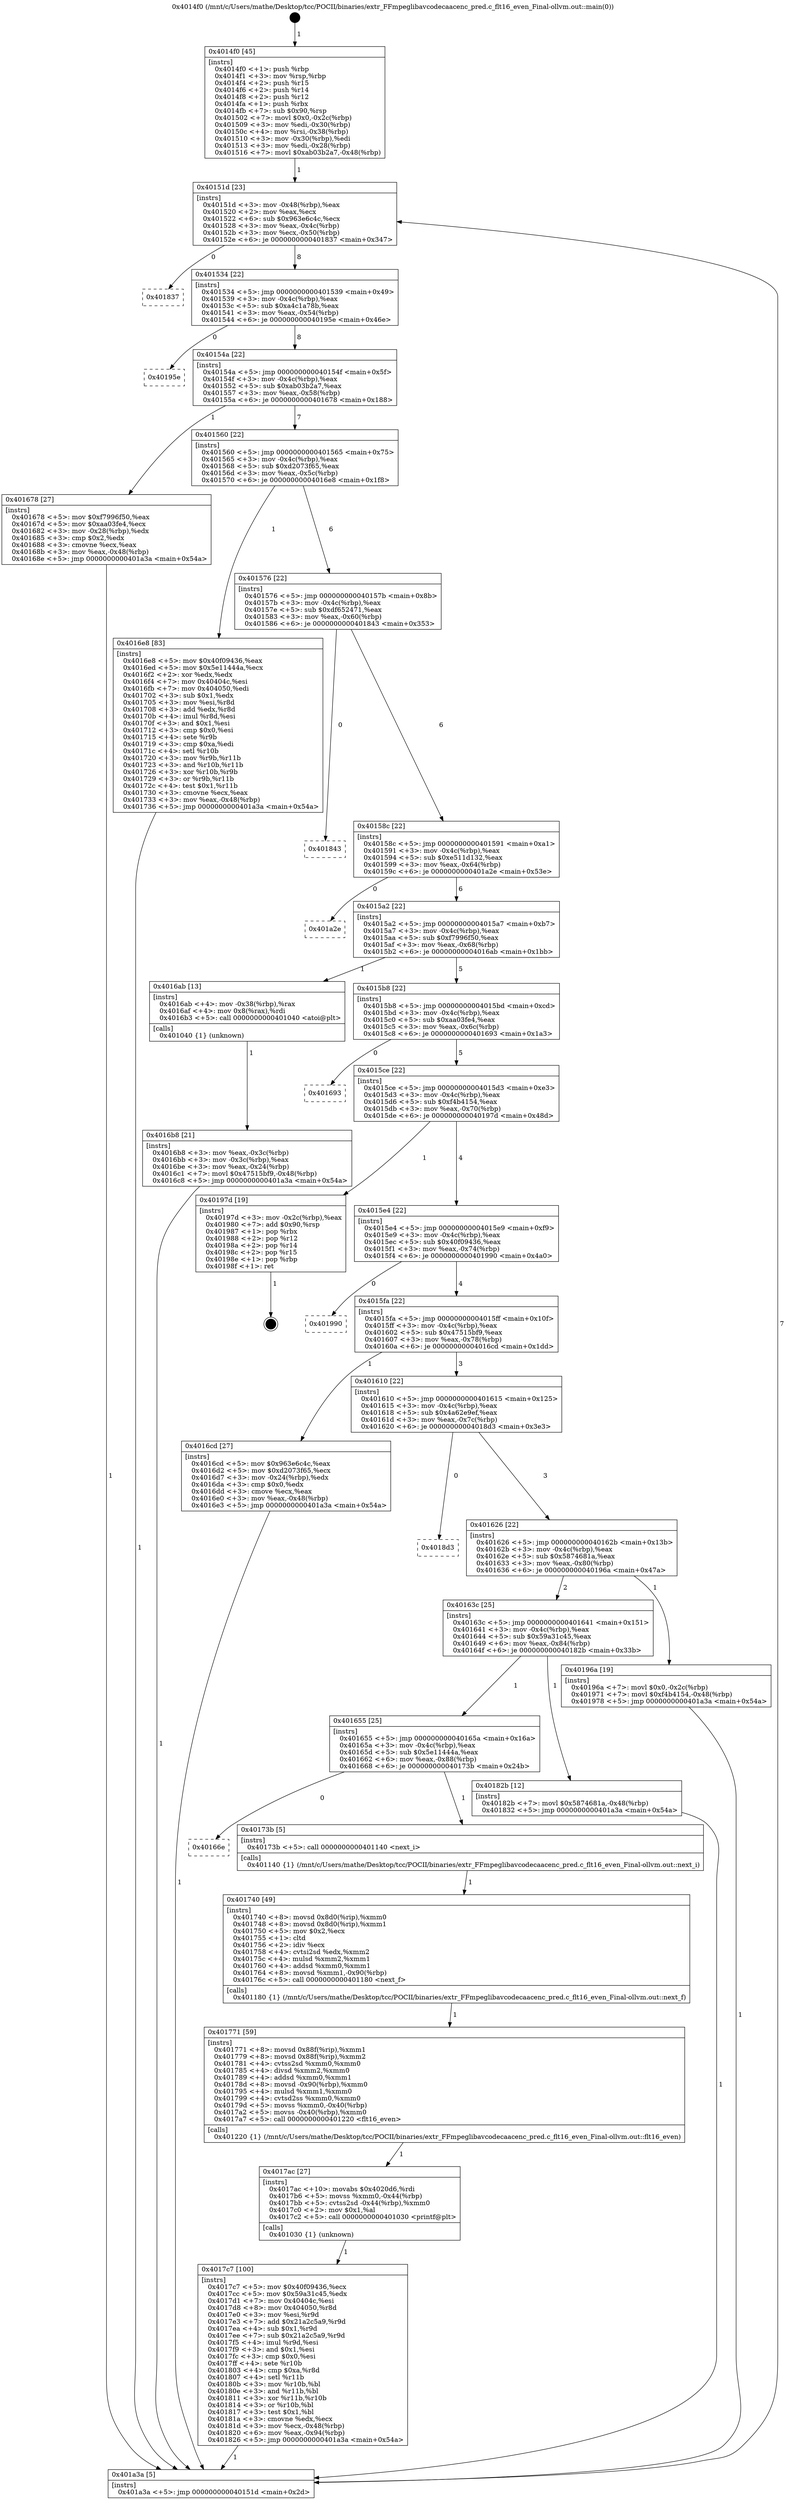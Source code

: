 digraph "0x4014f0" {
  label = "0x4014f0 (/mnt/c/Users/mathe/Desktop/tcc/POCII/binaries/extr_FFmpeglibavcodecaacenc_pred.c_flt16_even_Final-ollvm.out::main(0))"
  labelloc = "t"
  node[shape=record]

  Entry [label="",width=0.3,height=0.3,shape=circle,fillcolor=black,style=filled]
  "0x40151d" [label="{
     0x40151d [23]\l
     | [instrs]\l
     &nbsp;&nbsp;0x40151d \<+3\>: mov -0x48(%rbp),%eax\l
     &nbsp;&nbsp;0x401520 \<+2\>: mov %eax,%ecx\l
     &nbsp;&nbsp;0x401522 \<+6\>: sub $0x963e6c4c,%ecx\l
     &nbsp;&nbsp;0x401528 \<+3\>: mov %eax,-0x4c(%rbp)\l
     &nbsp;&nbsp;0x40152b \<+3\>: mov %ecx,-0x50(%rbp)\l
     &nbsp;&nbsp;0x40152e \<+6\>: je 0000000000401837 \<main+0x347\>\l
  }"]
  "0x401837" [label="{
     0x401837\l
  }", style=dashed]
  "0x401534" [label="{
     0x401534 [22]\l
     | [instrs]\l
     &nbsp;&nbsp;0x401534 \<+5\>: jmp 0000000000401539 \<main+0x49\>\l
     &nbsp;&nbsp;0x401539 \<+3\>: mov -0x4c(%rbp),%eax\l
     &nbsp;&nbsp;0x40153c \<+5\>: sub $0xa4c1a78b,%eax\l
     &nbsp;&nbsp;0x401541 \<+3\>: mov %eax,-0x54(%rbp)\l
     &nbsp;&nbsp;0x401544 \<+6\>: je 000000000040195e \<main+0x46e\>\l
  }"]
  Exit [label="",width=0.3,height=0.3,shape=circle,fillcolor=black,style=filled,peripheries=2]
  "0x40195e" [label="{
     0x40195e\l
  }", style=dashed]
  "0x40154a" [label="{
     0x40154a [22]\l
     | [instrs]\l
     &nbsp;&nbsp;0x40154a \<+5\>: jmp 000000000040154f \<main+0x5f\>\l
     &nbsp;&nbsp;0x40154f \<+3\>: mov -0x4c(%rbp),%eax\l
     &nbsp;&nbsp;0x401552 \<+5\>: sub $0xab03b2a7,%eax\l
     &nbsp;&nbsp;0x401557 \<+3\>: mov %eax,-0x58(%rbp)\l
     &nbsp;&nbsp;0x40155a \<+6\>: je 0000000000401678 \<main+0x188\>\l
  }"]
  "0x4017c7" [label="{
     0x4017c7 [100]\l
     | [instrs]\l
     &nbsp;&nbsp;0x4017c7 \<+5\>: mov $0x40f09436,%ecx\l
     &nbsp;&nbsp;0x4017cc \<+5\>: mov $0x59a31c45,%edx\l
     &nbsp;&nbsp;0x4017d1 \<+7\>: mov 0x40404c,%esi\l
     &nbsp;&nbsp;0x4017d8 \<+8\>: mov 0x404050,%r8d\l
     &nbsp;&nbsp;0x4017e0 \<+3\>: mov %esi,%r9d\l
     &nbsp;&nbsp;0x4017e3 \<+7\>: add $0x21a2c5a9,%r9d\l
     &nbsp;&nbsp;0x4017ea \<+4\>: sub $0x1,%r9d\l
     &nbsp;&nbsp;0x4017ee \<+7\>: sub $0x21a2c5a9,%r9d\l
     &nbsp;&nbsp;0x4017f5 \<+4\>: imul %r9d,%esi\l
     &nbsp;&nbsp;0x4017f9 \<+3\>: and $0x1,%esi\l
     &nbsp;&nbsp;0x4017fc \<+3\>: cmp $0x0,%esi\l
     &nbsp;&nbsp;0x4017ff \<+4\>: sete %r10b\l
     &nbsp;&nbsp;0x401803 \<+4\>: cmp $0xa,%r8d\l
     &nbsp;&nbsp;0x401807 \<+4\>: setl %r11b\l
     &nbsp;&nbsp;0x40180b \<+3\>: mov %r10b,%bl\l
     &nbsp;&nbsp;0x40180e \<+3\>: and %r11b,%bl\l
     &nbsp;&nbsp;0x401811 \<+3\>: xor %r11b,%r10b\l
     &nbsp;&nbsp;0x401814 \<+3\>: or %r10b,%bl\l
     &nbsp;&nbsp;0x401817 \<+3\>: test $0x1,%bl\l
     &nbsp;&nbsp;0x40181a \<+3\>: cmovne %edx,%ecx\l
     &nbsp;&nbsp;0x40181d \<+3\>: mov %ecx,-0x48(%rbp)\l
     &nbsp;&nbsp;0x401820 \<+6\>: mov %eax,-0x94(%rbp)\l
     &nbsp;&nbsp;0x401826 \<+5\>: jmp 0000000000401a3a \<main+0x54a\>\l
  }"]
  "0x401678" [label="{
     0x401678 [27]\l
     | [instrs]\l
     &nbsp;&nbsp;0x401678 \<+5\>: mov $0xf7996f50,%eax\l
     &nbsp;&nbsp;0x40167d \<+5\>: mov $0xaa03fe4,%ecx\l
     &nbsp;&nbsp;0x401682 \<+3\>: mov -0x28(%rbp),%edx\l
     &nbsp;&nbsp;0x401685 \<+3\>: cmp $0x2,%edx\l
     &nbsp;&nbsp;0x401688 \<+3\>: cmovne %ecx,%eax\l
     &nbsp;&nbsp;0x40168b \<+3\>: mov %eax,-0x48(%rbp)\l
     &nbsp;&nbsp;0x40168e \<+5\>: jmp 0000000000401a3a \<main+0x54a\>\l
  }"]
  "0x401560" [label="{
     0x401560 [22]\l
     | [instrs]\l
     &nbsp;&nbsp;0x401560 \<+5\>: jmp 0000000000401565 \<main+0x75\>\l
     &nbsp;&nbsp;0x401565 \<+3\>: mov -0x4c(%rbp),%eax\l
     &nbsp;&nbsp;0x401568 \<+5\>: sub $0xd2073f65,%eax\l
     &nbsp;&nbsp;0x40156d \<+3\>: mov %eax,-0x5c(%rbp)\l
     &nbsp;&nbsp;0x401570 \<+6\>: je 00000000004016e8 \<main+0x1f8\>\l
  }"]
  "0x401a3a" [label="{
     0x401a3a [5]\l
     | [instrs]\l
     &nbsp;&nbsp;0x401a3a \<+5\>: jmp 000000000040151d \<main+0x2d\>\l
  }"]
  "0x4014f0" [label="{
     0x4014f0 [45]\l
     | [instrs]\l
     &nbsp;&nbsp;0x4014f0 \<+1\>: push %rbp\l
     &nbsp;&nbsp;0x4014f1 \<+3\>: mov %rsp,%rbp\l
     &nbsp;&nbsp;0x4014f4 \<+2\>: push %r15\l
     &nbsp;&nbsp;0x4014f6 \<+2\>: push %r14\l
     &nbsp;&nbsp;0x4014f8 \<+2\>: push %r12\l
     &nbsp;&nbsp;0x4014fa \<+1\>: push %rbx\l
     &nbsp;&nbsp;0x4014fb \<+7\>: sub $0x90,%rsp\l
     &nbsp;&nbsp;0x401502 \<+7\>: movl $0x0,-0x2c(%rbp)\l
     &nbsp;&nbsp;0x401509 \<+3\>: mov %edi,-0x30(%rbp)\l
     &nbsp;&nbsp;0x40150c \<+4\>: mov %rsi,-0x38(%rbp)\l
     &nbsp;&nbsp;0x401510 \<+3\>: mov -0x30(%rbp),%edi\l
     &nbsp;&nbsp;0x401513 \<+3\>: mov %edi,-0x28(%rbp)\l
     &nbsp;&nbsp;0x401516 \<+7\>: movl $0xab03b2a7,-0x48(%rbp)\l
  }"]
  "0x4017ac" [label="{
     0x4017ac [27]\l
     | [instrs]\l
     &nbsp;&nbsp;0x4017ac \<+10\>: movabs $0x4020d6,%rdi\l
     &nbsp;&nbsp;0x4017b6 \<+5\>: movss %xmm0,-0x44(%rbp)\l
     &nbsp;&nbsp;0x4017bb \<+5\>: cvtss2sd -0x44(%rbp),%xmm0\l
     &nbsp;&nbsp;0x4017c0 \<+2\>: mov $0x1,%al\l
     &nbsp;&nbsp;0x4017c2 \<+5\>: call 0000000000401030 \<printf@plt\>\l
     | [calls]\l
     &nbsp;&nbsp;0x401030 \{1\} (unknown)\l
  }"]
  "0x4016e8" [label="{
     0x4016e8 [83]\l
     | [instrs]\l
     &nbsp;&nbsp;0x4016e8 \<+5\>: mov $0x40f09436,%eax\l
     &nbsp;&nbsp;0x4016ed \<+5\>: mov $0x5e11444a,%ecx\l
     &nbsp;&nbsp;0x4016f2 \<+2\>: xor %edx,%edx\l
     &nbsp;&nbsp;0x4016f4 \<+7\>: mov 0x40404c,%esi\l
     &nbsp;&nbsp;0x4016fb \<+7\>: mov 0x404050,%edi\l
     &nbsp;&nbsp;0x401702 \<+3\>: sub $0x1,%edx\l
     &nbsp;&nbsp;0x401705 \<+3\>: mov %esi,%r8d\l
     &nbsp;&nbsp;0x401708 \<+3\>: add %edx,%r8d\l
     &nbsp;&nbsp;0x40170b \<+4\>: imul %r8d,%esi\l
     &nbsp;&nbsp;0x40170f \<+3\>: and $0x1,%esi\l
     &nbsp;&nbsp;0x401712 \<+3\>: cmp $0x0,%esi\l
     &nbsp;&nbsp;0x401715 \<+4\>: sete %r9b\l
     &nbsp;&nbsp;0x401719 \<+3\>: cmp $0xa,%edi\l
     &nbsp;&nbsp;0x40171c \<+4\>: setl %r10b\l
     &nbsp;&nbsp;0x401720 \<+3\>: mov %r9b,%r11b\l
     &nbsp;&nbsp;0x401723 \<+3\>: and %r10b,%r11b\l
     &nbsp;&nbsp;0x401726 \<+3\>: xor %r10b,%r9b\l
     &nbsp;&nbsp;0x401729 \<+3\>: or %r9b,%r11b\l
     &nbsp;&nbsp;0x40172c \<+4\>: test $0x1,%r11b\l
     &nbsp;&nbsp;0x401730 \<+3\>: cmovne %ecx,%eax\l
     &nbsp;&nbsp;0x401733 \<+3\>: mov %eax,-0x48(%rbp)\l
     &nbsp;&nbsp;0x401736 \<+5\>: jmp 0000000000401a3a \<main+0x54a\>\l
  }"]
  "0x401576" [label="{
     0x401576 [22]\l
     | [instrs]\l
     &nbsp;&nbsp;0x401576 \<+5\>: jmp 000000000040157b \<main+0x8b\>\l
     &nbsp;&nbsp;0x40157b \<+3\>: mov -0x4c(%rbp),%eax\l
     &nbsp;&nbsp;0x40157e \<+5\>: sub $0xdf652471,%eax\l
     &nbsp;&nbsp;0x401583 \<+3\>: mov %eax,-0x60(%rbp)\l
     &nbsp;&nbsp;0x401586 \<+6\>: je 0000000000401843 \<main+0x353\>\l
  }"]
  "0x401771" [label="{
     0x401771 [59]\l
     | [instrs]\l
     &nbsp;&nbsp;0x401771 \<+8\>: movsd 0x88f(%rip),%xmm1\l
     &nbsp;&nbsp;0x401779 \<+8\>: movsd 0x88f(%rip),%xmm2\l
     &nbsp;&nbsp;0x401781 \<+4\>: cvtss2sd %xmm0,%xmm0\l
     &nbsp;&nbsp;0x401785 \<+4\>: divsd %xmm2,%xmm0\l
     &nbsp;&nbsp;0x401789 \<+4\>: addsd %xmm0,%xmm1\l
     &nbsp;&nbsp;0x40178d \<+8\>: movsd -0x90(%rbp),%xmm0\l
     &nbsp;&nbsp;0x401795 \<+4\>: mulsd %xmm1,%xmm0\l
     &nbsp;&nbsp;0x401799 \<+4\>: cvtsd2ss %xmm0,%xmm0\l
     &nbsp;&nbsp;0x40179d \<+5\>: movss %xmm0,-0x40(%rbp)\l
     &nbsp;&nbsp;0x4017a2 \<+5\>: movss -0x40(%rbp),%xmm0\l
     &nbsp;&nbsp;0x4017a7 \<+5\>: call 0000000000401220 \<flt16_even\>\l
     | [calls]\l
     &nbsp;&nbsp;0x401220 \{1\} (/mnt/c/Users/mathe/Desktop/tcc/POCII/binaries/extr_FFmpeglibavcodecaacenc_pred.c_flt16_even_Final-ollvm.out::flt16_even)\l
  }"]
  "0x401843" [label="{
     0x401843\l
  }", style=dashed]
  "0x40158c" [label="{
     0x40158c [22]\l
     | [instrs]\l
     &nbsp;&nbsp;0x40158c \<+5\>: jmp 0000000000401591 \<main+0xa1\>\l
     &nbsp;&nbsp;0x401591 \<+3\>: mov -0x4c(%rbp),%eax\l
     &nbsp;&nbsp;0x401594 \<+5\>: sub $0xe511d132,%eax\l
     &nbsp;&nbsp;0x401599 \<+3\>: mov %eax,-0x64(%rbp)\l
     &nbsp;&nbsp;0x40159c \<+6\>: je 0000000000401a2e \<main+0x53e\>\l
  }"]
  "0x401740" [label="{
     0x401740 [49]\l
     | [instrs]\l
     &nbsp;&nbsp;0x401740 \<+8\>: movsd 0x8d0(%rip),%xmm0\l
     &nbsp;&nbsp;0x401748 \<+8\>: movsd 0x8d0(%rip),%xmm1\l
     &nbsp;&nbsp;0x401750 \<+5\>: mov $0x2,%ecx\l
     &nbsp;&nbsp;0x401755 \<+1\>: cltd\l
     &nbsp;&nbsp;0x401756 \<+2\>: idiv %ecx\l
     &nbsp;&nbsp;0x401758 \<+4\>: cvtsi2sd %edx,%xmm2\l
     &nbsp;&nbsp;0x40175c \<+4\>: mulsd %xmm2,%xmm1\l
     &nbsp;&nbsp;0x401760 \<+4\>: addsd %xmm0,%xmm1\l
     &nbsp;&nbsp;0x401764 \<+8\>: movsd %xmm1,-0x90(%rbp)\l
     &nbsp;&nbsp;0x40176c \<+5\>: call 0000000000401180 \<next_f\>\l
     | [calls]\l
     &nbsp;&nbsp;0x401180 \{1\} (/mnt/c/Users/mathe/Desktop/tcc/POCII/binaries/extr_FFmpeglibavcodecaacenc_pred.c_flt16_even_Final-ollvm.out::next_f)\l
  }"]
  "0x401a2e" [label="{
     0x401a2e\l
  }", style=dashed]
  "0x4015a2" [label="{
     0x4015a2 [22]\l
     | [instrs]\l
     &nbsp;&nbsp;0x4015a2 \<+5\>: jmp 00000000004015a7 \<main+0xb7\>\l
     &nbsp;&nbsp;0x4015a7 \<+3\>: mov -0x4c(%rbp),%eax\l
     &nbsp;&nbsp;0x4015aa \<+5\>: sub $0xf7996f50,%eax\l
     &nbsp;&nbsp;0x4015af \<+3\>: mov %eax,-0x68(%rbp)\l
     &nbsp;&nbsp;0x4015b2 \<+6\>: je 00000000004016ab \<main+0x1bb\>\l
  }"]
  "0x40166e" [label="{
     0x40166e\l
  }", style=dashed]
  "0x4016ab" [label="{
     0x4016ab [13]\l
     | [instrs]\l
     &nbsp;&nbsp;0x4016ab \<+4\>: mov -0x38(%rbp),%rax\l
     &nbsp;&nbsp;0x4016af \<+4\>: mov 0x8(%rax),%rdi\l
     &nbsp;&nbsp;0x4016b3 \<+5\>: call 0000000000401040 \<atoi@plt\>\l
     | [calls]\l
     &nbsp;&nbsp;0x401040 \{1\} (unknown)\l
  }"]
  "0x4015b8" [label="{
     0x4015b8 [22]\l
     | [instrs]\l
     &nbsp;&nbsp;0x4015b8 \<+5\>: jmp 00000000004015bd \<main+0xcd\>\l
     &nbsp;&nbsp;0x4015bd \<+3\>: mov -0x4c(%rbp),%eax\l
     &nbsp;&nbsp;0x4015c0 \<+5\>: sub $0xaa03fe4,%eax\l
     &nbsp;&nbsp;0x4015c5 \<+3\>: mov %eax,-0x6c(%rbp)\l
     &nbsp;&nbsp;0x4015c8 \<+6\>: je 0000000000401693 \<main+0x1a3\>\l
  }"]
  "0x4016b8" [label="{
     0x4016b8 [21]\l
     | [instrs]\l
     &nbsp;&nbsp;0x4016b8 \<+3\>: mov %eax,-0x3c(%rbp)\l
     &nbsp;&nbsp;0x4016bb \<+3\>: mov -0x3c(%rbp),%eax\l
     &nbsp;&nbsp;0x4016be \<+3\>: mov %eax,-0x24(%rbp)\l
     &nbsp;&nbsp;0x4016c1 \<+7\>: movl $0x47515bf9,-0x48(%rbp)\l
     &nbsp;&nbsp;0x4016c8 \<+5\>: jmp 0000000000401a3a \<main+0x54a\>\l
  }"]
  "0x40173b" [label="{
     0x40173b [5]\l
     | [instrs]\l
     &nbsp;&nbsp;0x40173b \<+5\>: call 0000000000401140 \<next_i\>\l
     | [calls]\l
     &nbsp;&nbsp;0x401140 \{1\} (/mnt/c/Users/mathe/Desktop/tcc/POCII/binaries/extr_FFmpeglibavcodecaacenc_pred.c_flt16_even_Final-ollvm.out::next_i)\l
  }"]
  "0x401693" [label="{
     0x401693\l
  }", style=dashed]
  "0x4015ce" [label="{
     0x4015ce [22]\l
     | [instrs]\l
     &nbsp;&nbsp;0x4015ce \<+5\>: jmp 00000000004015d3 \<main+0xe3\>\l
     &nbsp;&nbsp;0x4015d3 \<+3\>: mov -0x4c(%rbp),%eax\l
     &nbsp;&nbsp;0x4015d6 \<+5\>: sub $0xf4b4154,%eax\l
     &nbsp;&nbsp;0x4015db \<+3\>: mov %eax,-0x70(%rbp)\l
     &nbsp;&nbsp;0x4015de \<+6\>: je 000000000040197d \<main+0x48d\>\l
  }"]
  "0x401655" [label="{
     0x401655 [25]\l
     | [instrs]\l
     &nbsp;&nbsp;0x401655 \<+5\>: jmp 000000000040165a \<main+0x16a\>\l
     &nbsp;&nbsp;0x40165a \<+3\>: mov -0x4c(%rbp),%eax\l
     &nbsp;&nbsp;0x40165d \<+5\>: sub $0x5e11444a,%eax\l
     &nbsp;&nbsp;0x401662 \<+6\>: mov %eax,-0x88(%rbp)\l
     &nbsp;&nbsp;0x401668 \<+6\>: je 000000000040173b \<main+0x24b\>\l
  }"]
  "0x40197d" [label="{
     0x40197d [19]\l
     | [instrs]\l
     &nbsp;&nbsp;0x40197d \<+3\>: mov -0x2c(%rbp),%eax\l
     &nbsp;&nbsp;0x401980 \<+7\>: add $0x90,%rsp\l
     &nbsp;&nbsp;0x401987 \<+1\>: pop %rbx\l
     &nbsp;&nbsp;0x401988 \<+2\>: pop %r12\l
     &nbsp;&nbsp;0x40198a \<+2\>: pop %r14\l
     &nbsp;&nbsp;0x40198c \<+2\>: pop %r15\l
     &nbsp;&nbsp;0x40198e \<+1\>: pop %rbp\l
     &nbsp;&nbsp;0x40198f \<+1\>: ret\l
  }"]
  "0x4015e4" [label="{
     0x4015e4 [22]\l
     | [instrs]\l
     &nbsp;&nbsp;0x4015e4 \<+5\>: jmp 00000000004015e9 \<main+0xf9\>\l
     &nbsp;&nbsp;0x4015e9 \<+3\>: mov -0x4c(%rbp),%eax\l
     &nbsp;&nbsp;0x4015ec \<+5\>: sub $0x40f09436,%eax\l
     &nbsp;&nbsp;0x4015f1 \<+3\>: mov %eax,-0x74(%rbp)\l
     &nbsp;&nbsp;0x4015f4 \<+6\>: je 0000000000401990 \<main+0x4a0\>\l
  }"]
  "0x40182b" [label="{
     0x40182b [12]\l
     | [instrs]\l
     &nbsp;&nbsp;0x40182b \<+7\>: movl $0x5874681a,-0x48(%rbp)\l
     &nbsp;&nbsp;0x401832 \<+5\>: jmp 0000000000401a3a \<main+0x54a\>\l
  }"]
  "0x401990" [label="{
     0x401990\l
  }", style=dashed]
  "0x4015fa" [label="{
     0x4015fa [22]\l
     | [instrs]\l
     &nbsp;&nbsp;0x4015fa \<+5\>: jmp 00000000004015ff \<main+0x10f\>\l
     &nbsp;&nbsp;0x4015ff \<+3\>: mov -0x4c(%rbp),%eax\l
     &nbsp;&nbsp;0x401602 \<+5\>: sub $0x47515bf9,%eax\l
     &nbsp;&nbsp;0x401607 \<+3\>: mov %eax,-0x78(%rbp)\l
     &nbsp;&nbsp;0x40160a \<+6\>: je 00000000004016cd \<main+0x1dd\>\l
  }"]
  "0x40163c" [label="{
     0x40163c [25]\l
     | [instrs]\l
     &nbsp;&nbsp;0x40163c \<+5\>: jmp 0000000000401641 \<main+0x151\>\l
     &nbsp;&nbsp;0x401641 \<+3\>: mov -0x4c(%rbp),%eax\l
     &nbsp;&nbsp;0x401644 \<+5\>: sub $0x59a31c45,%eax\l
     &nbsp;&nbsp;0x401649 \<+6\>: mov %eax,-0x84(%rbp)\l
     &nbsp;&nbsp;0x40164f \<+6\>: je 000000000040182b \<main+0x33b\>\l
  }"]
  "0x4016cd" [label="{
     0x4016cd [27]\l
     | [instrs]\l
     &nbsp;&nbsp;0x4016cd \<+5\>: mov $0x963e6c4c,%eax\l
     &nbsp;&nbsp;0x4016d2 \<+5\>: mov $0xd2073f65,%ecx\l
     &nbsp;&nbsp;0x4016d7 \<+3\>: mov -0x24(%rbp),%edx\l
     &nbsp;&nbsp;0x4016da \<+3\>: cmp $0x0,%edx\l
     &nbsp;&nbsp;0x4016dd \<+3\>: cmove %ecx,%eax\l
     &nbsp;&nbsp;0x4016e0 \<+3\>: mov %eax,-0x48(%rbp)\l
     &nbsp;&nbsp;0x4016e3 \<+5\>: jmp 0000000000401a3a \<main+0x54a\>\l
  }"]
  "0x401610" [label="{
     0x401610 [22]\l
     | [instrs]\l
     &nbsp;&nbsp;0x401610 \<+5\>: jmp 0000000000401615 \<main+0x125\>\l
     &nbsp;&nbsp;0x401615 \<+3\>: mov -0x4c(%rbp),%eax\l
     &nbsp;&nbsp;0x401618 \<+5\>: sub $0x4a62e9ef,%eax\l
     &nbsp;&nbsp;0x40161d \<+3\>: mov %eax,-0x7c(%rbp)\l
     &nbsp;&nbsp;0x401620 \<+6\>: je 00000000004018d3 \<main+0x3e3\>\l
  }"]
  "0x40196a" [label="{
     0x40196a [19]\l
     | [instrs]\l
     &nbsp;&nbsp;0x40196a \<+7\>: movl $0x0,-0x2c(%rbp)\l
     &nbsp;&nbsp;0x401971 \<+7\>: movl $0xf4b4154,-0x48(%rbp)\l
     &nbsp;&nbsp;0x401978 \<+5\>: jmp 0000000000401a3a \<main+0x54a\>\l
  }"]
  "0x4018d3" [label="{
     0x4018d3\l
  }", style=dashed]
  "0x401626" [label="{
     0x401626 [22]\l
     | [instrs]\l
     &nbsp;&nbsp;0x401626 \<+5\>: jmp 000000000040162b \<main+0x13b\>\l
     &nbsp;&nbsp;0x40162b \<+3\>: mov -0x4c(%rbp),%eax\l
     &nbsp;&nbsp;0x40162e \<+5\>: sub $0x5874681a,%eax\l
     &nbsp;&nbsp;0x401633 \<+3\>: mov %eax,-0x80(%rbp)\l
     &nbsp;&nbsp;0x401636 \<+6\>: je 000000000040196a \<main+0x47a\>\l
  }"]
  Entry -> "0x4014f0" [label=" 1"]
  "0x40151d" -> "0x401837" [label=" 0"]
  "0x40151d" -> "0x401534" [label=" 8"]
  "0x40197d" -> Exit [label=" 1"]
  "0x401534" -> "0x40195e" [label=" 0"]
  "0x401534" -> "0x40154a" [label=" 8"]
  "0x40196a" -> "0x401a3a" [label=" 1"]
  "0x40154a" -> "0x401678" [label=" 1"]
  "0x40154a" -> "0x401560" [label=" 7"]
  "0x401678" -> "0x401a3a" [label=" 1"]
  "0x4014f0" -> "0x40151d" [label=" 1"]
  "0x401a3a" -> "0x40151d" [label=" 7"]
  "0x40182b" -> "0x401a3a" [label=" 1"]
  "0x401560" -> "0x4016e8" [label=" 1"]
  "0x401560" -> "0x401576" [label=" 6"]
  "0x4017c7" -> "0x401a3a" [label=" 1"]
  "0x401576" -> "0x401843" [label=" 0"]
  "0x401576" -> "0x40158c" [label=" 6"]
  "0x4017ac" -> "0x4017c7" [label=" 1"]
  "0x40158c" -> "0x401a2e" [label=" 0"]
  "0x40158c" -> "0x4015a2" [label=" 6"]
  "0x401771" -> "0x4017ac" [label=" 1"]
  "0x4015a2" -> "0x4016ab" [label=" 1"]
  "0x4015a2" -> "0x4015b8" [label=" 5"]
  "0x4016ab" -> "0x4016b8" [label=" 1"]
  "0x4016b8" -> "0x401a3a" [label=" 1"]
  "0x401740" -> "0x401771" [label=" 1"]
  "0x4015b8" -> "0x401693" [label=" 0"]
  "0x4015b8" -> "0x4015ce" [label=" 5"]
  "0x40173b" -> "0x401740" [label=" 1"]
  "0x4015ce" -> "0x40197d" [label=" 1"]
  "0x4015ce" -> "0x4015e4" [label=" 4"]
  "0x401655" -> "0x40173b" [label=" 1"]
  "0x4015e4" -> "0x401990" [label=" 0"]
  "0x4015e4" -> "0x4015fa" [label=" 4"]
  "0x401655" -> "0x40166e" [label=" 0"]
  "0x4015fa" -> "0x4016cd" [label=" 1"]
  "0x4015fa" -> "0x401610" [label=" 3"]
  "0x4016cd" -> "0x401a3a" [label=" 1"]
  "0x4016e8" -> "0x401a3a" [label=" 1"]
  "0x40163c" -> "0x40182b" [label=" 1"]
  "0x401610" -> "0x4018d3" [label=" 0"]
  "0x401610" -> "0x401626" [label=" 3"]
  "0x40163c" -> "0x401655" [label=" 1"]
  "0x401626" -> "0x40196a" [label=" 1"]
  "0x401626" -> "0x40163c" [label=" 2"]
}
